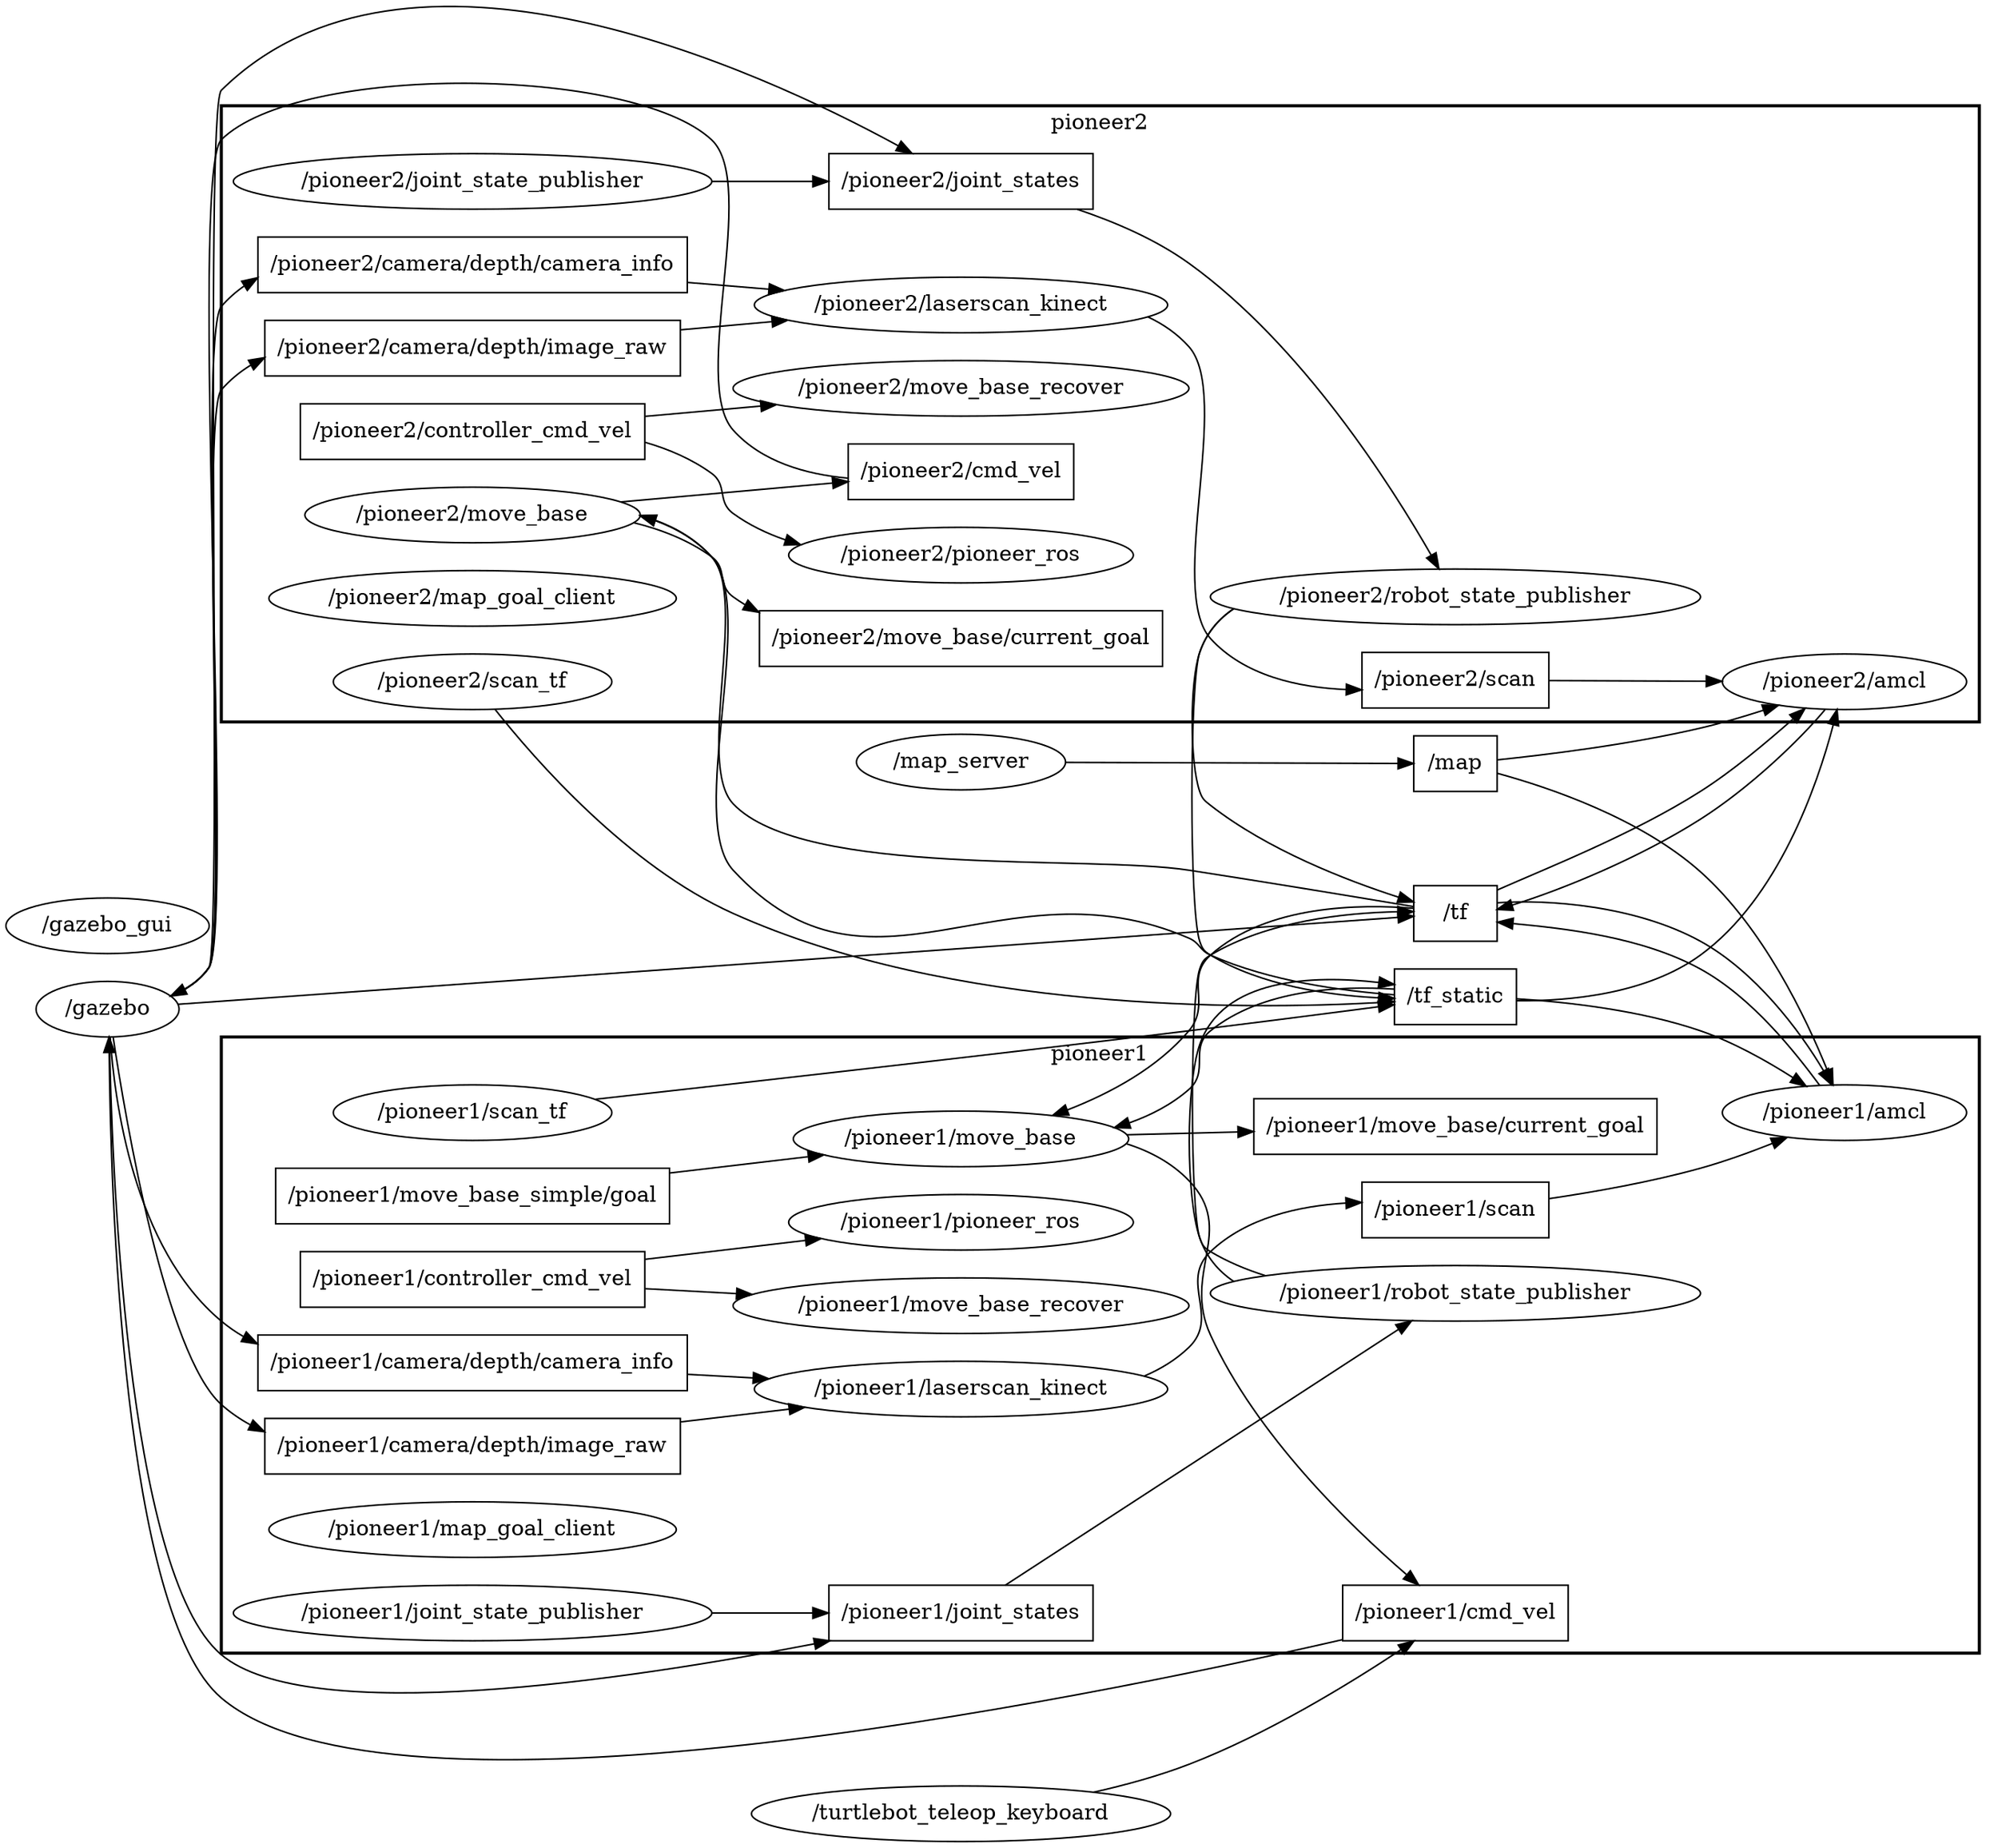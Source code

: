 digraph graphname {
	graph [bb="0,0,1028.1,1169.3",
		compound=True,
		rank=same,
		rankdir=LR,
		ranksep=0.2
	];
	node [label="\N"];
	subgraph cluster_pioneer2 {
		graph [bb="115.89,722.07,1020.1,1121.1",
			compound=True,
			label=pioneer2,
			lheight=0.21,
			lp="568,1109.6",
			lwidth=0.67,
			rank=same,
			rankdir=LR,
			ranksep=0.2,
			style=bold
		];
		t___pioneer2__joint_states		 [URL=topic_3A__pioneer2__joint_states,
			height=0.5,
			label="/pioneer2/joint_states",
			pos="495.36,1072.1",
			shape=box,
			tooltip="topic:/pioneer2/joint_states",
			width=1.8472];
		n___pioneer2__robot_state_publisher		 [URL=__pioneer2__robot_state_publisher,
			height=0.5,
			label="/pioneer2/robot_state_publisher",
			pos="748.54,803.07",
			shape=ellipse,
			tooltip="/pioneer2/robot_state_publisher",
			width=3.3941];
		t___pioneer2__joint_states -> n___pioneer2__robot_state_publisher		 [penwidth=1,
			pos="e,742.87,821.33 561.87,1066.6 579.56,1062.6 597.81,1056 612.35,1045.1 685.92,989.71 725.03,881.94 740.1,831.01"];
		t___pioneer2__camera__depth__camera_info		 [URL=topic_3A__pioneer2__camera__depth__camera_info,
			height=0.5,
			label="/pioneer2/camera/depth/camera_info",
			pos="244.13,1018.1",
			shape=box,
			tooltip="topic:/pioneer2/camera/depth/camera_info",
			width=3.0139];
		n___pioneer2__laserscan_kinect		 [URL=__pioneer2__laserscan_kinect,
			height=0.5,
			label="/pioneer2/laserscan_kinect",
			pos="495.36,1018.1",
			shape=ellipse,
			tooltip="/pioneer2/laserscan_kinect",
			width=2.9067];
		t___pioneer2__camera__depth__camera_info -> n___pioneer2__laserscan_kinect		 [penwidth=1,
			pos="e,390.37,1018.1 352.63,1018.1 361.73,1018.1 370.94,1018.1 380.09,1018.1"];
		t___pioneer2__camera__depth__image_raw		 [URL=topic_3A__pioneer2__camera__depth__image_raw,
			height=0.5,
			label="/pioneer2/camera/depth/image_raw",
			pos="244.13,964.07",
			shape=box,
			tooltip="topic:/pioneer2/camera/depth/image_raw",
			width=2.9028];
		t___pioneer2__camera__depth__image_raw -> n___pioneer2__laserscan_kinect		 [penwidth=1,
			pos="e,429.64,1004 328.47,982.13 357.96,988.52 390.93,995.66 419.66,1001.9"];
		t___pioneer2__controller_cmd_vel		 [URL=topic_3A__pioneer2__controller_cmd_vel,
			height=0.5,
			label="/pioneer2/controller_cmd_vel",
			pos="244.13,910.07",
			shape=box,
			tooltip="topic:/pioneer2/controller_cmd_vel",
			width=2.4722];
		n___pioneer2__pioneer_ros		 [URL=__pioneer2__pioneer_ros,
			height=0.5,
			label="/pioneer2/pioneer_ros",
			pos="495.36,910.07",
			shape=ellipse,
			tooltip="/pioneer2/pioneer_ros",
			width=2.4373];
		t___pioneer2__controller_cmd_vel -> n___pioneer2__pioneer_ros		 [penwidth=1,
			pos="e,407.52,910.07 333.35,910.07 354.05,910.07 376.21,910.07 397.28,910.07"];
		n___pioneer2__move_base_recover		 [URL=__pioneer2__move_base_recover,
			height=0.5,
			label="/pioneer2/move_base_recover",
			pos="495.36,964.07",
			shape=ellipse,
			tooltip="/pioneer2/move_base_recover",
			width=3.2497];
		t___pioneer2__controller_cmd_vel -> n___pioneer2__move_base_recover		 [penwidth=1,
			pos="e,426.84,949.44 328.47,928.13 357.07,934.32 388.95,941.23 417.06,947.32"];
		t___pioneer2__cmd_vel		 [URL=topic_3A__pioneer2__cmd_vel,
			height=0.5,
			label="/pioneer2/cmd_vel",
			pos="495.36,856.07",
			shape=box,
			tooltip="topic:/pioneer2/cmd_vel",
			width=1.6528];
		t___pioneer2__move_base__current_goal		 [URL=topic_3A__pioneer2__move_base__current_goal,
			height=0.5,
			label="/pioneer2/move_base/current_goal",
			pos="495.36,802.07",
			shape=box,
			tooltip="topic:/pioneer2/move_base/current_goal",
			width=2.8472];
		t___pioneer2__scan		 [URL=topic_3A__pioneer2__scan,
			height=0.5,
			label="/pioneer2/scan",
			pos="748.54,749.07",
			shape=box,
			tooltip="topic:/pioneer2/scan",
			width=1.3194];
		n___pioneer2__amcl		 [URL=__pioneer2__amcl,
			height=0.5,
			label="/pioneer2/amcl",
			pos="948.42,748.07",
			shape=ellipse,
			tooltip="/pioneer2/amcl",
			width=1.7693];
		t___pioneer2__scan -> n___pioneer2__amcl		 [penwidth=1,
			pos="e,884.61,748.39 796.18,748.83 819.48,748.72 848.22,748.57 874.36,748.44"];
		n___pioneer2__joint_state_publisher		 [URL=__pioneer2__joint_state_publisher,
			height=0.5,
			label="/pioneer2/joint_state_publisher",
			pos="244.13,1072.1",
			shape=ellipse,
			tooltip="/pioneer2/joint_state_publisher",
			width=3.34];
		n___pioneer2__joint_state_publisher -> t___pioneer2__joint_states		 [penwidth=1,
			pos="e,428.82,1072.1 364.63,1072.1 382.95,1072.1 401.41,1072.1 418.43,1072.1"];
		n___pioneer2__scan_tf		 [URL=__pioneer2__scan_tf,
			height=0.5,
			label="/pioneer2/scan_tf",
			pos="244.13,748.07",
			shape=ellipse,
			tooltip="/pioneer2/scan_tf",
			width=1.9859];
		n___pioneer2__map_goal_client		 [URL=__pioneer2__map_goal_client,
			height=0.5,
			label="/pioneer2/map_goal_client",
			pos="244.13,802.07",
			shape=ellipse,
			tooltip="/pioneer2/map_goal_client",
			width=2.9247];
		n___pioneer2__move_base		 [URL=__pioneer2__move_base,
			height=0.5,
			label="/pioneer2/move_base",
			pos="244.13,856.07",
			shape=ellipse,
			tooltip="/pioneer2/move_base",
			width=2.4012];
		n___pioneer2__move_base -> t___pioneer2__cmd_vel		 [penwidth=1,
			pos="e,435.51,856.07 330.9,856.07 361.76,856.07 396.15,856.07 425.39,856.07"];
		n___pioneer2__move_base -> t___pioneer2__move_base__current_goal		 [penwidth=1,
			pos="e,411.12,820.1 304.83,843.13 333.67,836.89 368.95,829.24 401.21,822.25"];
		n___pioneer2__laserscan_kinect -> t___pioneer2__scan		 [penwidth=1,
			pos="e,701.01,746.82 587.25,1009.3 596.82,1005 605.53,999.11 612.35,991.07 643.32,954.56 595.2,812.43 626.35,776.07 642.11,757.67 667.38,750.22 690.78,747.66"];
	}
	subgraph cluster_pioneer1 {
		graph [bb="115.89,119.07,1020.1,518.07",
			compound=True,
			label=pioneer1,
			lheight=0.21,
			lp="568,506.57",
			lwidth=0.67,
			rank=same,
			rankdir=LR,
			ranksep=0.2,
			style=bold
		];
		t___pioneer1__camera__depth__image_raw		 [URL=topic_3A__pioneer1__camera__depth__image_raw,
			height=0.5,
			label="/pioneer1/camera/depth/image_raw",
			pos="244.13,307.07",
			shape=box,
			tooltip="topic:/pioneer1/camera/depth/image_raw",
			width=2.9028];
		n___pioneer1__laserscan_kinect		 [URL=__pioneer1__laserscan_kinect,
			height=0.5,
			label="/pioneer1/laserscan_kinect",
			pos="495.36,290.07",
			shape=ellipse,
			tooltip="/pioneer1/laserscan_kinect",
			width=2.9067];
		t___pioneer1__camera__depth__image_raw -> n___pioneer1__laserscan_kinect		 [penwidth=1,
			pos="e,397.94,296.65 348.66,300.01 361.53,299.13 374.72,298.23 387.64,297.35"];
		t___pioneer1__move_base__current_goal		 [URL=topic_3A__pioneer1__move_base__current_goal,
			height=0.5,
			label="/pioneer1/move_base/current_goal",
			pos="748.54,461.07",
			shape=box,
			tooltip="topic:/pioneer1/move_base/current_goal",
			width=2.8472];
		t___pioneer1__scan		 [URL=topic_3A__pioneer1__scan,
			height=0.5,
			label="/pioneer1/scan",
			pos="748.54,407.07",
			shape=box,
			tooltip="topic:/pioneer1/scan",
			width=1.3194];
		n___pioneer1__amcl		 [URL=__pioneer1__amcl,
			height=0.5,
			label="/pioneer1/amcl",
			pos="948.42,469.07",
			shape=ellipse,
			tooltip="/pioneer1/amcl",
			width=1.7693];
		t___pioneer1__scan -> n___pioneer1__amcl		 [penwidth=1,
			pos="e,916.67,453.25 796.2,415.1 818.98,419.61 846.61,425.98 870.73,434.07 882.99,438.18 895.93,443.63 907.61,448.99"];
		t___pioneer1__cmd_vel		 [URL=topic_3A__pioneer1__cmd_vel,
			height=0.5,
			label="/pioneer1/cmd_vel",
			pos="748.54,145.07",
			shape=box,
			tooltip="topic:/pioneer1/cmd_vel",
			width=1.6528];
		t___pioneer1__camera__depth__camera_info		 [URL=topic_3A__pioneer1__camera__depth__camera_info,
			height=0.5,
			label="/pioneer1/camera/depth/camera_info",
			pos="244.13,253.07",
			shape=box,
			tooltip="topic:/pioneer1/camera/depth/camera_info",
			width=3.0139];
		t___pioneer1__camera__depth__camera_info -> n___pioneer1__laserscan_kinect		 [penwidth=1,
			pos="e,415.39,278.35 352.63,269.03 370.25,271.64 388.34,274.33 405.45,276.87"];
		t___pioneer1__controller_cmd_vel		 [URL=topic_3A__pioneer1__controller_cmd_vel,
			height=0.5,
			label="/pioneer1/controller_cmd_vel",
			pos="244.13,361.07",
			shape=box,
			tooltip="topic:/pioneer1/controller_cmd_vel",
			width=2.4722];
		n___pioneer1__pioneer_ros		 [URL=__pioneer1__pioneer_ros,
			height=0.5,
			label="/pioneer1/pioneer_ros",
			pos="495.36,344.07",
			shape=ellipse,
			tooltip="/pioneer1/pioneer_ros",
			width=2.4373];
		t___pioneer1__controller_cmd_vel -> n___pioneer1__pioneer_ros		 [penwidth=1,
			pos="e,411.68,349.71 333.35,355.05 355.45,353.54 379.22,351.92 401.54,350.4"];
		n___pioneer1__move_base_recover		 [URL=__pioneer1__move_base_recover,
			height=0.5,
			label="/pioneer1/move_base_recover",
			pos="495.36,398.07",
			shape=ellipse,
			tooltip="/pioneer1/move_base_recover",
			width=3.2497];
		t___pioneer1__controller_cmd_vel -> n___pioneer1__move_base_recover		 [penwidth=1,
			pos="e,410.44,385.61 333.35,374.17 355.09,377.39 378.44,380.86 400.44,384.13"];
		t___pioneer1__joint_states		 [URL=topic_3A__pioneer1__joint_states,
			height=0.5,
			label="/pioneer1/joint_states",
			pos="495.36,147.07",
			shape=box,
			tooltip="topic:/pioneer1/joint_states",
			width=1.8472];
		n___pioneer1__robot_state_publisher		 [URL=__pioneer1__robot_state_publisher,
			height=0.5,
			label="/pioneer1/robot_state_publisher",
			pos="748.54,353.07",
			shape=ellipse,
			tooltip="/pioneer1/robot_state_publisher",
			width=3.3941];
		t___pioneer1__joint_states -> n___pioneer1__robot_state_publisher		 [penwidth=1,
			pos="e,725.66,335.12 518.65,165.35 563.91,202.47 666.62,286.71 717.64,328.55"];
		t___pioneer1__move_base_simple__goal		 [URL=topic_3A__pioneer1__move_base_simple__goal,
			height=0.5,
			label="/pioneer1/move_base_simple/goal",
			pos="244.13,415.07",
			shape=box,
			tooltip="topic:/pioneer1/move_base_simple/goal",
			width=2.8194];
		n___pioneer1__move_base		 [URL=__pioneer1__move_base,
			height=0.5,
			label="/pioneer1/move_base",
			pos="495.36,452.07",
			shape=ellipse,
			tooltip="/pioneer1/move_base",
			width=2.4012];
		t___pioneer1__move_base_simple__goal -> n___pioneer1__move_base		 [penwidth=1,
			pos="e,424.32,441.67 345.78,430.01 368.52,433.39 392.37,436.93 414.14,440.16"];
		n___pioneer1__scan_tf		 [URL=__pioneer1__scan_tf,
			height=0.5,
			label="/pioneer1/scan_tf",
			pos="244.13,469.07",
			shape=ellipse,
			tooltip="/pioneer1/scan_tf",
			width=1.9859];
		n___pioneer1__laserscan_kinect -> t___pioneer1__scan		 [penwidth=1,
			pos="e,700.97,408.16 584.95,299.39 595.15,303.56 604.64,309.28 612.35,317.07 632.53,337.45 606.07,359.78 626.35,380.07 643.21,396.94 668.13,404.27 690.99,407.15"];
		n___pioneer1__map_goal_client		 [URL=__pioneer1__map_goal_client,
			height=0.5,
			label="/pioneer1/map_goal_client",
			pos="244.13,199.07",
			shape=ellipse,
			tooltip="/pioneer1/map_goal_client",
			width=2.9247];
		n___pioneer1__joint_state_publisher		 [URL=__pioneer1__joint_state_publisher,
			height=0.5,
			label="/pioneer1/joint_state_publisher",
			pos="244.13,145.07",
			shape=ellipse,
			tooltip="/pioneer1/joint_state_publisher",
			width=3.34];
		n___pioneer1__joint_state_publisher -> t___pioneer1__joint_states		 [penwidth=1,
			pos="e,428.61,146.54 364.27,146.03 382.61,146.17 401.12,146.32 418.18,146.46"];
		n___pioneer1__move_base -> t___pioneer1__move_base__current_goal		 [penwidth=1,
			pos="e,646,457.43 580.7,455.09 598.37,455.72 617.28,456.4 635.78,457.06"];
		n___pioneer1__move_base -> t___pioneer1__cmd_vel		 [penwidth=1,
			pos="e,730.94,163.53 577.38,446.36 590.59,442.01 602.99,435.29 612.35,425.07 642.35,392.29 610.48,367.58 626.35,326.07 649.51,265.5 696.01,204.87 724.2,171.43"];
	}
	n___gazebo	 [URL=__gazebo,
		height=0.5,
		label="/gazebo",
		pos="53.945,574.07",
		shape=ellipse,
		tooltip="/gazebo",
		width=1.0652];
	t___pioneer2__cmd_vel -> n___gazebo	 [penwidth=1,
		pos="e,86.661,583.46 435.86,855.84 414.66,858.92 392.48,866.43 378.37,883.07 347.26,919.75 399.46,1066.2 364.37,1099.1 324.08,1136.8 155.25,1137.8 115.89,1099.1 96.168,1079.7 122.53,624.55 107.89,601.07 104.74,596.02 100.33,591.88 95.374,588.49"];
	t___tf_static	 [URL=topic_3A__tf_static,
		height=0.5,
		label="/tf_static",
		pos="748.54,544.07",
		shape=box,
		tooltip="topic:/tf_static",
		width=0.88889];
	n___pioneer2__scan_tf -> t___tf_static	 [penwidth=1,
		pos="e,716.4,541.74 255.21,730.08 274.47,697.61 319.82,629.66 378.37,598.07 485.59,540.21 634.54,538.22 706.02,541.24"];
	t___tf	 [URL=topic_3A__tf,
		height=0.5,
		label="/tf",
		pos="748.54,598.07",
		shape=box,
		tooltip="topic:/tf",
		width=0.75];
	n___pioneer2__amcl -> t___tf	 [penwidth=1,
		pos="e,775.94,603.69 937.9,730.23 924.23,710.63 897.67,680.21 870.73,659.07 844.06,638.15 810.47,619.25 785.43,607.83"];
	n___pioneer2__robot_state_publisher -> t___tf	 [penwidth=1,
		pos="e,721.35,609.86 642.65,793.9 631.99,787.91 623.54,779.29 619.35,767.07 612.86,748.15 612.86,695.99 619.35,677.07 620.99,672.28 622.52,671.39 626.35,668.07 652.21,645.61 686.36,626.77 711.98,614.31"];
	n___pioneer2__robot_state_publisher -> t___tf_static	 [penwidth=1,
		pos="e,716.51,540.73 642.65,793.9 631.99,787.91 623.54,779.29 619.35,767.07 612.61,747.42 612.61,599.72 619.35,580.07 630.67,547.08 672.97,540.37 706.12,540.48"];
	t___pioneer1__cmd_vel -> n___gazebo	 [penwidth=1,
		pos="e,55.952,555.92 725.31,127.01 699.82,107.58 655.91,77.863 612.35,66.069 398.98,8.297 273.21,-59.217 115.89,96.069 83.646,127.9 62.332,448.14 56.538,545.89"];
	n___pioneer1__scan_tf -> t___tf_static	 [penwidth=1,
		pos="e,716.42,538.84 307.23,477.68 380.29,487.9 505.23,505.62 612.35,522.07 643.89,526.91 679.51,532.72 706.26,537.15"];
	n___pioneer1__amcl -> t___tf	 [penwidth=1,
		pos="e,775.65,590.61 935.48,486.84 922.75,508.26 900.33,542.98 870.73,562.07 845.25,578.49 811.19,585.02 785.67,589.06"];
	n___pioneer1__robot_state_publisher -> t___tf	 [penwidth=1,
		pos="e,721.31,601.15 642.65,362.23 631.99,368.23 623.54,376.85 619.35,389.07 613.11,407.25 613.11,543.89 619.35,562.07 631.26,596.8 677.52,602.4 711.28,601.58"];
	n___pioneer1__robot_state_publisher -> t___tf_static	 [penwidth=1,
		pos="e,716.47,548.7 658.57,365.37 647.23,369.07 636.17,373.86 626.35,380.07 622.06,382.78 620.99,384.28 619.35,389.07 610.41,415.13 610.41,487 619.35,513.07 630.56,545.75 672.88,550.8 706.07,549.36"];
	t___tf -> n___pioneer2__move_base	 [penwidth=1,
		pos="e,327.94,851.46 721.4,603.66 694.2,609.44 650.34,618.64 612.35,626.07 560.46,636.21 413.94,629.96 378.37,669.07 354.35,695.47 387.84,802.18 364.37,829.07 357.05,837.45 347.72,843.54 337.52,847.91"];
	t___tf -> n___pioneer2__amcl	 [penwidth=1,
		pos="e,926.87,730.78 773.56,616.07 798.95,630.93 839.56,652.63 870.73,677.07 888.35,690.9 905.81,708.69 919.61,723.14"];
	t___tf -> n___pioneer1__amcl	 [penwidth=1,
		pos="e,941.64,487.09 775.65,604.21 801.65,604.63 841.74,598.76 870.73,580.07 901.93,559.95 925.15,522.46 937.46,496.44"];
	t___tf -> n___pioneer1__move_base	 [penwidth=1,
		pos="e,515.18,469.77 721.13,596.15 695.64,593.4 656.55,586.8 626.35,571.07 620.25,567.89 558.65,510.53 522.48,476.62"];
	t___map	 [URL=topic_3A__map,
		height=0.5,
		label="/map",
		pos="748.54,695.07",
		shape=box,
		tooltip="topic:/map",
		width=0.75];
	t___map -> n___pioneer2__amcl	 [penwidth=1,
		pos="e,912.77,732.94 775.87,698.63 800.64,702.31 838.62,708.83 870.73,718.07 881.46,721.16 892.78,725.15 903.33,729.21"];
	t___map -> n___pioneer1__amcl	 [penwidth=1,
		pos="e,942.27,487.47 775.68,685.31 802.45,674.21 843.84,653.82 870.73,625.07 905.85,587.52 928.19,530.85 939.21,497.15"];
	t___tf_static -> n___pioneer2__move_base	 [penwidth=1,
		pos="e,328.1,851.6 716.37,546.48 690.93,549.48 654.68,556.18 626.35,571.07 618.83,575.02 619.95,580.28 612.35,584.07 517.82,631.26 448.91,547.41 378.37,626.07 348.18,659.73 393.79,794.73 364.37,829.07 357.13,837.52 347.85,843.64 337.67,848.04"];
	t___tf_static -> n___pioneer2__amcl	 [penwidth=1,
		pos="e,945.05,730.07 780.78,543.48 807.48,544.59 845.47,550.2 870.73,571.07 916.96,609.27 936.04,680.64 943.33,720.08"];
	t___tf_static -> n___pioneer1__amcl	 [penwidth=1,
		pos="e,927.66,486.27 780.69,542.06 805.79,539.59 841.58,534.12 870.73,522.07 888.19,514.85 905.68,503.19 919.54,492.64"];
	t___tf_static -> n___pioneer1__move_base	 [penwidth=1,
		pos="e,570.12,461.25 716.37,546.47 689.54,546.84 651.32,543.04 626.35,522.07 612.57,510.49 625.6,496.25 612.35,484.07 603.07,475.53 591.71,469.24 579.78,464.62"];
	n___map_server	 [URL=__map_server,
		height=0.5,
		label="/map_server",
		pos="495.36,696.07",
		shape=ellipse,
		tooltip="/map_server",
		width=1.5165];
	n___map_server -> t___map	 [penwidth=1,
		pos="e,721.43,695.17 550.24,695.85 598.88,695.66 669.09,695.38 711.32,695.21"];
	n___gazebo -> t___pioneer2__joint_states	 [penwidth=1,
		pos="e,465.02,1090.2 86.666,583.46 94.978,587.51 102.98,593.19 107.89,601.07 123.35,625.87 95.068,1106.6 115.89,1127.1 208.28,1218.1 379.99,1138.2 456.21,1095.2"];
	n___gazebo -> t___pioneer2__camera__depth__camera_info	 [penwidth=1,
		pos="e,135.37,1007.1 86.639,583.48 94.951,587.53 102.96,593.2 107.89,601.07 119.4,619.43 102.08,974.37 115.89,991.07 119.14,994.99 122.8,998.44 126.78,1001.5"];
	n___gazebo -> t___pioneer2__camera__depth__image_raw	 [penwidth=1,
		pos="e,139.53,955.21 86.623,583.49 94.934,587.54 102.95,593.21 107.89,601.07 117.83,616.87 103.97,922.7 115.89,937.07 120.15,942.2 125.12,946.51 130.58,950.11"];
	n___gazebo -> t___pioneer1__camera__depth__image_raw	 [penwidth=1,
		pos="e,139.38,318.35 57.079,555.92 63.377,505.46 83.502,365.2 115.89,334.07 120.27,329.86 125.14,326.23 130.34,323.12"];
	n___gazebo -> t___pioneer1__camera__depth__camera_info	 [penwidth=1,
		pos="e,135.44,265.85 56.181,555.71 60.467,497.65 76.636,319.51 115.89,280.07 119.21,276.74 122.82,273.77 126.67,271.13"];
	n___gazebo -> t___pioneer1__joint_states	 [penwidth=1,
		pos="e,428.69,131.21 55.986,555.86 60.815,474.56 82.234,147.53 115.89,118.07 159.46,79.937 321.52,107.81 418.89,129.05"];
	n___gazebo -> t___tf	 [penwidth=1,
		pos="e,721.52,597.17 92.674,575.38 213.92,579.58 592.64,592.7 711.48,596.82"];
	n___gazebo_gui	 [URL=__gazebo_gui,
		height=0.5,
		label="/gazebo_gui",
		pos="53.945,628.07",
		shape=ellipse,
		tooltip="/gazebo_gui",
		width=1.4985];
	n___turtlebot_teleop_keyboard	 [URL=__turtlebot_teleop_keyboard,
		height=0.5,
		label="/turtlebot_teleop_keyboard",
		pos="495.36,93.069",
		shape=ellipse,
		tooltip="/turtlebot_teleop_keyboard",
		width=2.9428];
	n___turtlebot_teleop_keyboard -> t___pioneer1__cmd_vel	 [penwidth=1,
		pos="e,688.73,131.6 567.89,106.28 582.61,109.1 597.99,112.12 612.35,115.07 634,119.52 657.53,124.65 678.81,129.39"];
}
